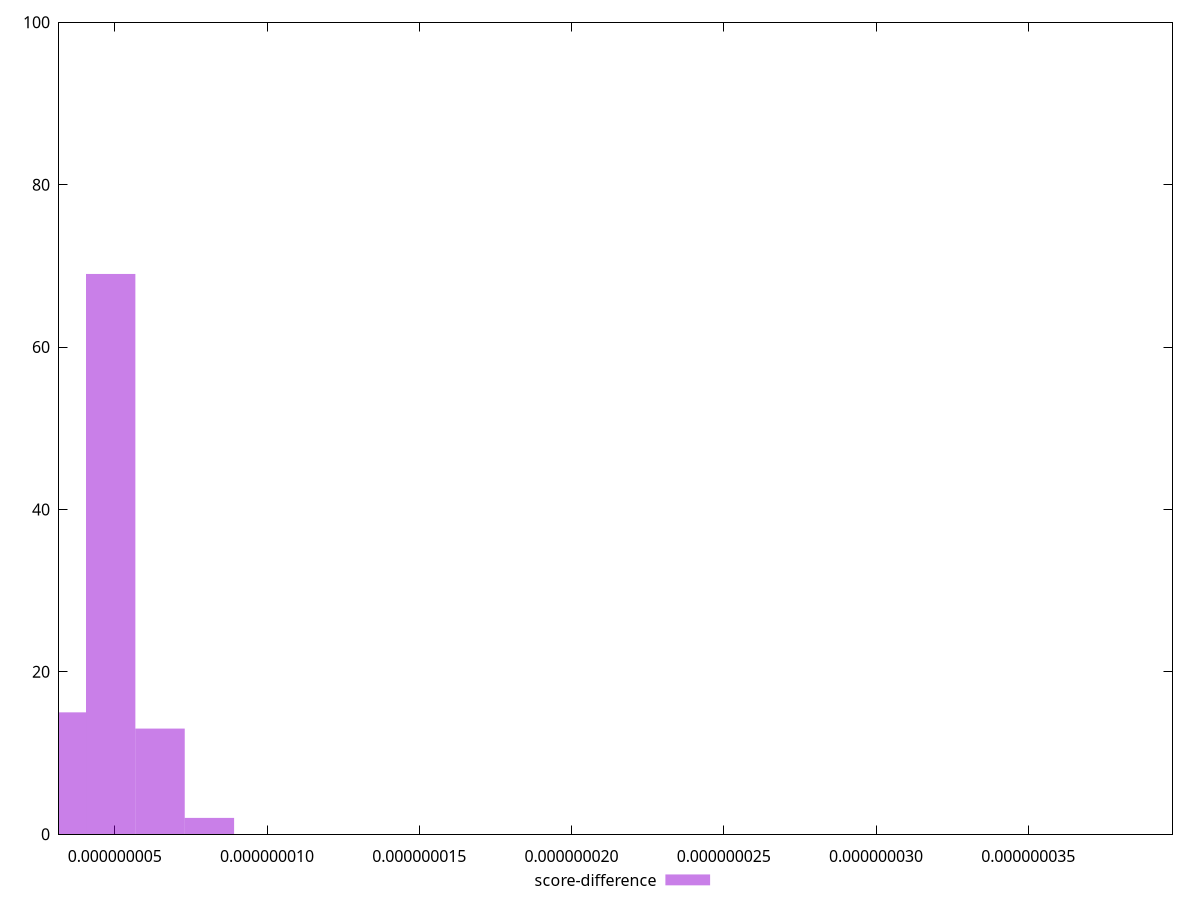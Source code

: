 reset

$scoreDifference <<EOF
4.863820713156407e-9 69
6.485094284208543e-9 13
3.2425471421042716e-9 15
4.05318392763034e-8 1
8.106367855260679e-9 2
EOF

set key outside below
set boxwidth 1.6212735710521358e-9
set xrange [3.166461093329076e-9:3.9734280754544216e-8]
set yrange [0:100]
set trange [0:100]
set style fill transparent solid 0.5 noborder
set terminal svg size 640, 490 enhanced background rgb 'white'
set output "reprap/bootup-time/samples/pages+cached+noexternal+nosvg/score-difference/histogram.svg"

plot $scoreDifference title "score-difference" with boxes

reset
